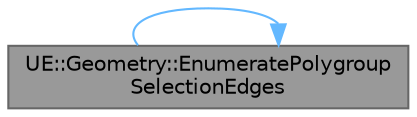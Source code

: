 digraph "UE::Geometry::EnumeratePolygroupSelectionEdges"
{
 // INTERACTIVE_SVG=YES
 // LATEX_PDF_SIZE
  bgcolor="transparent";
  edge [fontname=Helvetica,fontsize=10,labelfontname=Helvetica,labelfontsize=10];
  node [fontname=Helvetica,fontsize=10,shape=box,height=0.2,width=0.4];
  rankdir="LR";
  Node1 [id="Node000001",label="UE::Geometry::EnumeratePolygroup\lSelectionEdges",height=0.2,width=0.4,color="gray40", fillcolor="grey60", style="filled", fontcolor="black",tooltip="Call EdgeFunc for each mesh EdgeID included in MeshSelection, where MeshSelection has polygroup topol..."];
  Node1 -> Node1 [id="edge1_Node000001_Node000001",color="steelblue1",style="solid",tooltip=" "];
}
